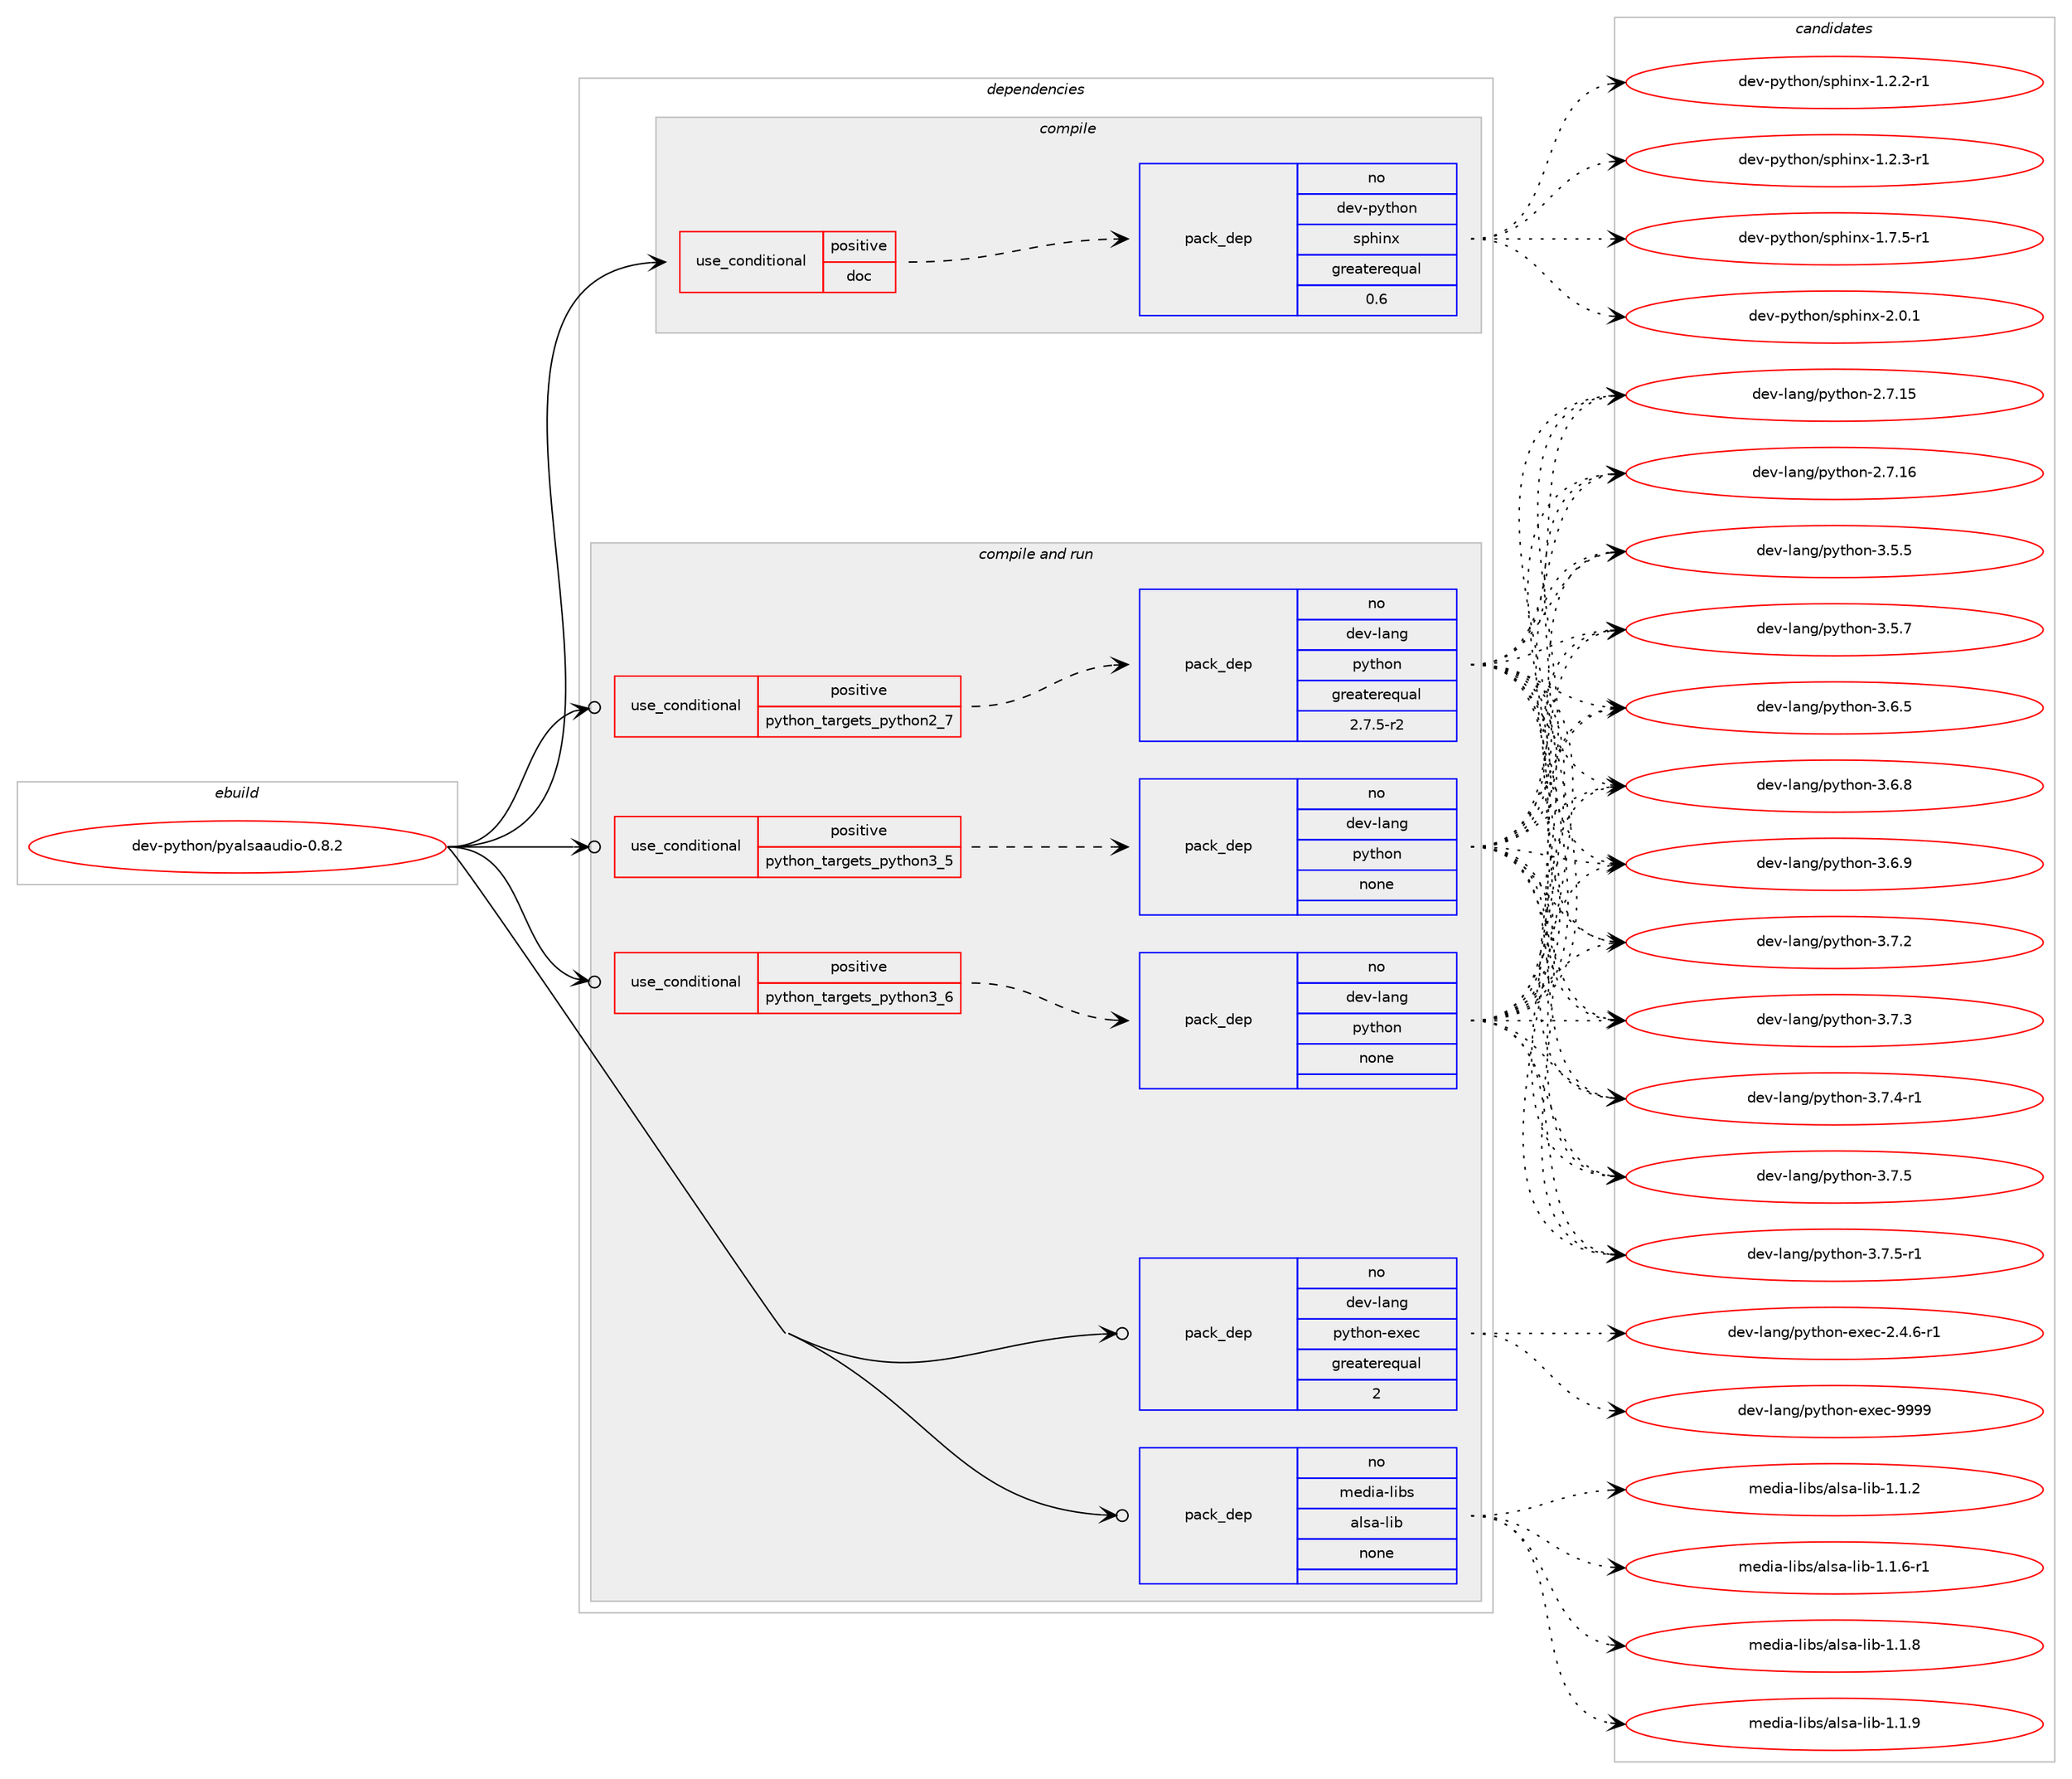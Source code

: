 digraph prolog {

# *************
# Graph options
# *************

newrank=true;
concentrate=true;
compound=true;
graph [rankdir=LR,fontname=Helvetica,fontsize=10,ranksep=1.5];#, ranksep=2.5, nodesep=0.2];
edge  [arrowhead=vee];
node  [fontname=Helvetica,fontsize=10];

# **********
# The ebuild
# **********

subgraph cluster_leftcol {
color=gray;
rank=same;
label=<<i>ebuild</i>>;
id [label="dev-python/pyalsaaudio-0.8.2", color=red, width=4, href="../dev-python/pyalsaaudio-0.8.2.svg"];
}

# ****************
# The dependencies
# ****************

subgraph cluster_midcol {
color=gray;
label=<<i>dependencies</i>>;
subgraph cluster_compile {
fillcolor="#eeeeee";
style=filled;
label=<<i>compile</i>>;
subgraph cond145262 {
dependency624062 [label=<<TABLE BORDER="0" CELLBORDER="1" CELLSPACING="0" CELLPADDING="4"><TR><TD ROWSPAN="3" CELLPADDING="10">use_conditional</TD></TR><TR><TD>positive</TD></TR><TR><TD>doc</TD></TR></TABLE>>, shape=none, color=red];
subgraph pack466956 {
dependency624063 [label=<<TABLE BORDER="0" CELLBORDER="1" CELLSPACING="0" CELLPADDING="4" WIDTH="220"><TR><TD ROWSPAN="6" CELLPADDING="30">pack_dep</TD></TR><TR><TD WIDTH="110">no</TD></TR><TR><TD>dev-python</TD></TR><TR><TD>sphinx</TD></TR><TR><TD>greaterequal</TD></TR><TR><TD>0.6</TD></TR></TABLE>>, shape=none, color=blue];
}
dependency624062:e -> dependency624063:w [weight=20,style="dashed",arrowhead="vee"];
}
id:e -> dependency624062:w [weight=20,style="solid",arrowhead="vee"];
}
subgraph cluster_compileandrun {
fillcolor="#eeeeee";
style=filled;
label=<<i>compile and run</i>>;
subgraph cond145263 {
dependency624064 [label=<<TABLE BORDER="0" CELLBORDER="1" CELLSPACING="0" CELLPADDING="4"><TR><TD ROWSPAN="3" CELLPADDING="10">use_conditional</TD></TR><TR><TD>positive</TD></TR><TR><TD>python_targets_python2_7</TD></TR></TABLE>>, shape=none, color=red];
subgraph pack466957 {
dependency624065 [label=<<TABLE BORDER="0" CELLBORDER="1" CELLSPACING="0" CELLPADDING="4" WIDTH="220"><TR><TD ROWSPAN="6" CELLPADDING="30">pack_dep</TD></TR><TR><TD WIDTH="110">no</TD></TR><TR><TD>dev-lang</TD></TR><TR><TD>python</TD></TR><TR><TD>greaterequal</TD></TR><TR><TD>2.7.5-r2</TD></TR></TABLE>>, shape=none, color=blue];
}
dependency624064:e -> dependency624065:w [weight=20,style="dashed",arrowhead="vee"];
}
id:e -> dependency624064:w [weight=20,style="solid",arrowhead="odotvee"];
subgraph cond145264 {
dependency624066 [label=<<TABLE BORDER="0" CELLBORDER="1" CELLSPACING="0" CELLPADDING="4"><TR><TD ROWSPAN="3" CELLPADDING="10">use_conditional</TD></TR><TR><TD>positive</TD></TR><TR><TD>python_targets_python3_5</TD></TR></TABLE>>, shape=none, color=red];
subgraph pack466958 {
dependency624067 [label=<<TABLE BORDER="0" CELLBORDER="1" CELLSPACING="0" CELLPADDING="4" WIDTH="220"><TR><TD ROWSPAN="6" CELLPADDING="30">pack_dep</TD></TR><TR><TD WIDTH="110">no</TD></TR><TR><TD>dev-lang</TD></TR><TR><TD>python</TD></TR><TR><TD>none</TD></TR><TR><TD></TD></TR></TABLE>>, shape=none, color=blue];
}
dependency624066:e -> dependency624067:w [weight=20,style="dashed",arrowhead="vee"];
}
id:e -> dependency624066:w [weight=20,style="solid",arrowhead="odotvee"];
subgraph cond145265 {
dependency624068 [label=<<TABLE BORDER="0" CELLBORDER="1" CELLSPACING="0" CELLPADDING="4"><TR><TD ROWSPAN="3" CELLPADDING="10">use_conditional</TD></TR><TR><TD>positive</TD></TR><TR><TD>python_targets_python3_6</TD></TR></TABLE>>, shape=none, color=red];
subgraph pack466959 {
dependency624069 [label=<<TABLE BORDER="0" CELLBORDER="1" CELLSPACING="0" CELLPADDING="4" WIDTH="220"><TR><TD ROWSPAN="6" CELLPADDING="30">pack_dep</TD></TR><TR><TD WIDTH="110">no</TD></TR><TR><TD>dev-lang</TD></TR><TR><TD>python</TD></TR><TR><TD>none</TD></TR><TR><TD></TD></TR></TABLE>>, shape=none, color=blue];
}
dependency624068:e -> dependency624069:w [weight=20,style="dashed",arrowhead="vee"];
}
id:e -> dependency624068:w [weight=20,style="solid",arrowhead="odotvee"];
subgraph pack466960 {
dependency624070 [label=<<TABLE BORDER="0" CELLBORDER="1" CELLSPACING="0" CELLPADDING="4" WIDTH="220"><TR><TD ROWSPAN="6" CELLPADDING="30">pack_dep</TD></TR><TR><TD WIDTH="110">no</TD></TR><TR><TD>dev-lang</TD></TR><TR><TD>python-exec</TD></TR><TR><TD>greaterequal</TD></TR><TR><TD>2</TD></TR></TABLE>>, shape=none, color=blue];
}
id:e -> dependency624070:w [weight=20,style="solid",arrowhead="odotvee"];
subgraph pack466961 {
dependency624071 [label=<<TABLE BORDER="0" CELLBORDER="1" CELLSPACING="0" CELLPADDING="4" WIDTH="220"><TR><TD ROWSPAN="6" CELLPADDING="30">pack_dep</TD></TR><TR><TD WIDTH="110">no</TD></TR><TR><TD>media-libs</TD></TR><TR><TD>alsa-lib</TD></TR><TR><TD>none</TD></TR><TR><TD></TD></TR></TABLE>>, shape=none, color=blue];
}
id:e -> dependency624071:w [weight=20,style="solid",arrowhead="odotvee"];
}
subgraph cluster_run {
fillcolor="#eeeeee";
style=filled;
label=<<i>run</i>>;
}
}

# **************
# The candidates
# **************

subgraph cluster_choices {
rank=same;
color=gray;
label=<<i>candidates</i>>;

subgraph choice466956 {
color=black;
nodesep=1;
choice10010111845112121116104111110471151121041051101204549465046504511449 [label="dev-python/sphinx-1.2.2-r1", color=red, width=4,href="../dev-python/sphinx-1.2.2-r1.svg"];
choice10010111845112121116104111110471151121041051101204549465046514511449 [label="dev-python/sphinx-1.2.3-r1", color=red, width=4,href="../dev-python/sphinx-1.2.3-r1.svg"];
choice10010111845112121116104111110471151121041051101204549465546534511449 [label="dev-python/sphinx-1.7.5-r1", color=red, width=4,href="../dev-python/sphinx-1.7.5-r1.svg"];
choice1001011184511212111610411111047115112104105110120455046484649 [label="dev-python/sphinx-2.0.1", color=red, width=4,href="../dev-python/sphinx-2.0.1.svg"];
dependency624063:e -> choice10010111845112121116104111110471151121041051101204549465046504511449:w [style=dotted,weight="100"];
dependency624063:e -> choice10010111845112121116104111110471151121041051101204549465046514511449:w [style=dotted,weight="100"];
dependency624063:e -> choice10010111845112121116104111110471151121041051101204549465546534511449:w [style=dotted,weight="100"];
dependency624063:e -> choice1001011184511212111610411111047115112104105110120455046484649:w [style=dotted,weight="100"];
}
subgraph choice466957 {
color=black;
nodesep=1;
choice10010111845108971101034711212111610411111045504655464953 [label="dev-lang/python-2.7.15", color=red, width=4,href="../dev-lang/python-2.7.15.svg"];
choice10010111845108971101034711212111610411111045504655464954 [label="dev-lang/python-2.7.16", color=red, width=4,href="../dev-lang/python-2.7.16.svg"];
choice100101118451089711010347112121116104111110455146534653 [label="dev-lang/python-3.5.5", color=red, width=4,href="../dev-lang/python-3.5.5.svg"];
choice100101118451089711010347112121116104111110455146534655 [label="dev-lang/python-3.5.7", color=red, width=4,href="../dev-lang/python-3.5.7.svg"];
choice100101118451089711010347112121116104111110455146544653 [label="dev-lang/python-3.6.5", color=red, width=4,href="../dev-lang/python-3.6.5.svg"];
choice100101118451089711010347112121116104111110455146544656 [label="dev-lang/python-3.6.8", color=red, width=4,href="../dev-lang/python-3.6.8.svg"];
choice100101118451089711010347112121116104111110455146544657 [label="dev-lang/python-3.6.9", color=red, width=4,href="../dev-lang/python-3.6.9.svg"];
choice100101118451089711010347112121116104111110455146554650 [label="dev-lang/python-3.7.2", color=red, width=4,href="../dev-lang/python-3.7.2.svg"];
choice100101118451089711010347112121116104111110455146554651 [label="dev-lang/python-3.7.3", color=red, width=4,href="../dev-lang/python-3.7.3.svg"];
choice1001011184510897110103471121211161041111104551465546524511449 [label="dev-lang/python-3.7.4-r1", color=red, width=4,href="../dev-lang/python-3.7.4-r1.svg"];
choice100101118451089711010347112121116104111110455146554653 [label="dev-lang/python-3.7.5", color=red, width=4,href="../dev-lang/python-3.7.5.svg"];
choice1001011184510897110103471121211161041111104551465546534511449 [label="dev-lang/python-3.7.5-r1", color=red, width=4,href="../dev-lang/python-3.7.5-r1.svg"];
dependency624065:e -> choice10010111845108971101034711212111610411111045504655464953:w [style=dotted,weight="100"];
dependency624065:e -> choice10010111845108971101034711212111610411111045504655464954:w [style=dotted,weight="100"];
dependency624065:e -> choice100101118451089711010347112121116104111110455146534653:w [style=dotted,weight="100"];
dependency624065:e -> choice100101118451089711010347112121116104111110455146534655:w [style=dotted,weight="100"];
dependency624065:e -> choice100101118451089711010347112121116104111110455146544653:w [style=dotted,weight="100"];
dependency624065:e -> choice100101118451089711010347112121116104111110455146544656:w [style=dotted,weight="100"];
dependency624065:e -> choice100101118451089711010347112121116104111110455146544657:w [style=dotted,weight="100"];
dependency624065:e -> choice100101118451089711010347112121116104111110455146554650:w [style=dotted,weight="100"];
dependency624065:e -> choice100101118451089711010347112121116104111110455146554651:w [style=dotted,weight="100"];
dependency624065:e -> choice1001011184510897110103471121211161041111104551465546524511449:w [style=dotted,weight="100"];
dependency624065:e -> choice100101118451089711010347112121116104111110455146554653:w [style=dotted,weight="100"];
dependency624065:e -> choice1001011184510897110103471121211161041111104551465546534511449:w [style=dotted,weight="100"];
}
subgraph choice466958 {
color=black;
nodesep=1;
choice10010111845108971101034711212111610411111045504655464953 [label="dev-lang/python-2.7.15", color=red, width=4,href="../dev-lang/python-2.7.15.svg"];
choice10010111845108971101034711212111610411111045504655464954 [label="dev-lang/python-2.7.16", color=red, width=4,href="../dev-lang/python-2.7.16.svg"];
choice100101118451089711010347112121116104111110455146534653 [label="dev-lang/python-3.5.5", color=red, width=4,href="../dev-lang/python-3.5.5.svg"];
choice100101118451089711010347112121116104111110455146534655 [label="dev-lang/python-3.5.7", color=red, width=4,href="../dev-lang/python-3.5.7.svg"];
choice100101118451089711010347112121116104111110455146544653 [label="dev-lang/python-3.6.5", color=red, width=4,href="../dev-lang/python-3.6.5.svg"];
choice100101118451089711010347112121116104111110455146544656 [label="dev-lang/python-3.6.8", color=red, width=4,href="../dev-lang/python-3.6.8.svg"];
choice100101118451089711010347112121116104111110455146544657 [label="dev-lang/python-3.6.9", color=red, width=4,href="../dev-lang/python-3.6.9.svg"];
choice100101118451089711010347112121116104111110455146554650 [label="dev-lang/python-3.7.2", color=red, width=4,href="../dev-lang/python-3.7.2.svg"];
choice100101118451089711010347112121116104111110455146554651 [label="dev-lang/python-3.7.3", color=red, width=4,href="../dev-lang/python-3.7.3.svg"];
choice1001011184510897110103471121211161041111104551465546524511449 [label="dev-lang/python-3.7.4-r1", color=red, width=4,href="../dev-lang/python-3.7.4-r1.svg"];
choice100101118451089711010347112121116104111110455146554653 [label="dev-lang/python-3.7.5", color=red, width=4,href="../dev-lang/python-3.7.5.svg"];
choice1001011184510897110103471121211161041111104551465546534511449 [label="dev-lang/python-3.7.5-r1", color=red, width=4,href="../dev-lang/python-3.7.5-r1.svg"];
dependency624067:e -> choice10010111845108971101034711212111610411111045504655464953:w [style=dotted,weight="100"];
dependency624067:e -> choice10010111845108971101034711212111610411111045504655464954:w [style=dotted,weight="100"];
dependency624067:e -> choice100101118451089711010347112121116104111110455146534653:w [style=dotted,weight="100"];
dependency624067:e -> choice100101118451089711010347112121116104111110455146534655:w [style=dotted,weight="100"];
dependency624067:e -> choice100101118451089711010347112121116104111110455146544653:w [style=dotted,weight="100"];
dependency624067:e -> choice100101118451089711010347112121116104111110455146544656:w [style=dotted,weight="100"];
dependency624067:e -> choice100101118451089711010347112121116104111110455146544657:w [style=dotted,weight="100"];
dependency624067:e -> choice100101118451089711010347112121116104111110455146554650:w [style=dotted,weight="100"];
dependency624067:e -> choice100101118451089711010347112121116104111110455146554651:w [style=dotted,weight="100"];
dependency624067:e -> choice1001011184510897110103471121211161041111104551465546524511449:w [style=dotted,weight="100"];
dependency624067:e -> choice100101118451089711010347112121116104111110455146554653:w [style=dotted,weight="100"];
dependency624067:e -> choice1001011184510897110103471121211161041111104551465546534511449:w [style=dotted,weight="100"];
}
subgraph choice466959 {
color=black;
nodesep=1;
choice10010111845108971101034711212111610411111045504655464953 [label="dev-lang/python-2.7.15", color=red, width=4,href="../dev-lang/python-2.7.15.svg"];
choice10010111845108971101034711212111610411111045504655464954 [label="dev-lang/python-2.7.16", color=red, width=4,href="../dev-lang/python-2.7.16.svg"];
choice100101118451089711010347112121116104111110455146534653 [label="dev-lang/python-3.5.5", color=red, width=4,href="../dev-lang/python-3.5.5.svg"];
choice100101118451089711010347112121116104111110455146534655 [label="dev-lang/python-3.5.7", color=red, width=4,href="../dev-lang/python-3.5.7.svg"];
choice100101118451089711010347112121116104111110455146544653 [label="dev-lang/python-3.6.5", color=red, width=4,href="../dev-lang/python-3.6.5.svg"];
choice100101118451089711010347112121116104111110455146544656 [label="dev-lang/python-3.6.8", color=red, width=4,href="../dev-lang/python-3.6.8.svg"];
choice100101118451089711010347112121116104111110455146544657 [label="dev-lang/python-3.6.9", color=red, width=4,href="../dev-lang/python-3.6.9.svg"];
choice100101118451089711010347112121116104111110455146554650 [label="dev-lang/python-3.7.2", color=red, width=4,href="../dev-lang/python-3.7.2.svg"];
choice100101118451089711010347112121116104111110455146554651 [label="dev-lang/python-3.7.3", color=red, width=4,href="../dev-lang/python-3.7.3.svg"];
choice1001011184510897110103471121211161041111104551465546524511449 [label="dev-lang/python-3.7.4-r1", color=red, width=4,href="../dev-lang/python-3.7.4-r1.svg"];
choice100101118451089711010347112121116104111110455146554653 [label="dev-lang/python-3.7.5", color=red, width=4,href="../dev-lang/python-3.7.5.svg"];
choice1001011184510897110103471121211161041111104551465546534511449 [label="dev-lang/python-3.7.5-r1", color=red, width=4,href="../dev-lang/python-3.7.5-r1.svg"];
dependency624069:e -> choice10010111845108971101034711212111610411111045504655464953:w [style=dotted,weight="100"];
dependency624069:e -> choice10010111845108971101034711212111610411111045504655464954:w [style=dotted,weight="100"];
dependency624069:e -> choice100101118451089711010347112121116104111110455146534653:w [style=dotted,weight="100"];
dependency624069:e -> choice100101118451089711010347112121116104111110455146534655:w [style=dotted,weight="100"];
dependency624069:e -> choice100101118451089711010347112121116104111110455146544653:w [style=dotted,weight="100"];
dependency624069:e -> choice100101118451089711010347112121116104111110455146544656:w [style=dotted,weight="100"];
dependency624069:e -> choice100101118451089711010347112121116104111110455146544657:w [style=dotted,weight="100"];
dependency624069:e -> choice100101118451089711010347112121116104111110455146554650:w [style=dotted,weight="100"];
dependency624069:e -> choice100101118451089711010347112121116104111110455146554651:w [style=dotted,weight="100"];
dependency624069:e -> choice1001011184510897110103471121211161041111104551465546524511449:w [style=dotted,weight="100"];
dependency624069:e -> choice100101118451089711010347112121116104111110455146554653:w [style=dotted,weight="100"];
dependency624069:e -> choice1001011184510897110103471121211161041111104551465546534511449:w [style=dotted,weight="100"];
}
subgraph choice466960 {
color=black;
nodesep=1;
choice10010111845108971101034711212111610411111045101120101994550465246544511449 [label="dev-lang/python-exec-2.4.6-r1", color=red, width=4,href="../dev-lang/python-exec-2.4.6-r1.svg"];
choice10010111845108971101034711212111610411111045101120101994557575757 [label="dev-lang/python-exec-9999", color=red, width=4,href="../dev-lang/python-exec-9999.svg"];
dependency624070:e -> choice10010111845108971101034711212111610411111045101120101994550465246544511449:w [style=dotted,weight="100"];
dependency624070:e -> choice10010111845108971101034711212111610411111045101120101994557575757:w [style=dotted,weight="100"];
}
subgraph choice466961 {
color=black;
nodesep=1;
choice1091011001059745108105981154797108115974510810598454946494650 [label="media-libs/alsa-lib-1.1.2", color=red, width=4,href="../media-libs/alsa-lib-1.1.2.svg"];
choice10910110010597451081059811547971081159745108105984549464946544511449 [label="media-libs/alsa-lib-1.1.6-r1", color=red, width=4,href="../media-libs/alsa-lib-1.1.6-r1.svg"];
choice1091011001059745108105981154797108115974510810598454946494656 [label="media-libs/alsa-lib-1.1.8", color=red, width=4,href="../media-libs/alsa-lib-1.1.8.svg"];
choice1091011001059745108105981154797108115974510810598454946494657 [label="media-libs/alsa-lib-1.1.9", color=red, width=4,href="../media-libs/alsa-lib-1.1.9.svg"];
dependency624071:e -> choice1091011001059745108105981154797108115974510810598454946494650:w [style=dotted,weight="100"];
dependency624071:e -> choice10910110010597451081059811547971081159745108105984549464946544511449:w [style=dotted,weight="100"];
dependency624071:e -> choice1091011001059745108105981154797108115974510810598454946494656:w [style=dotted,weight="100"];
dependency624071:e -> choice1091011001059745108105981154797108115974510810598454946494657:w [style=dotted,weight="100"];
}
}

}
